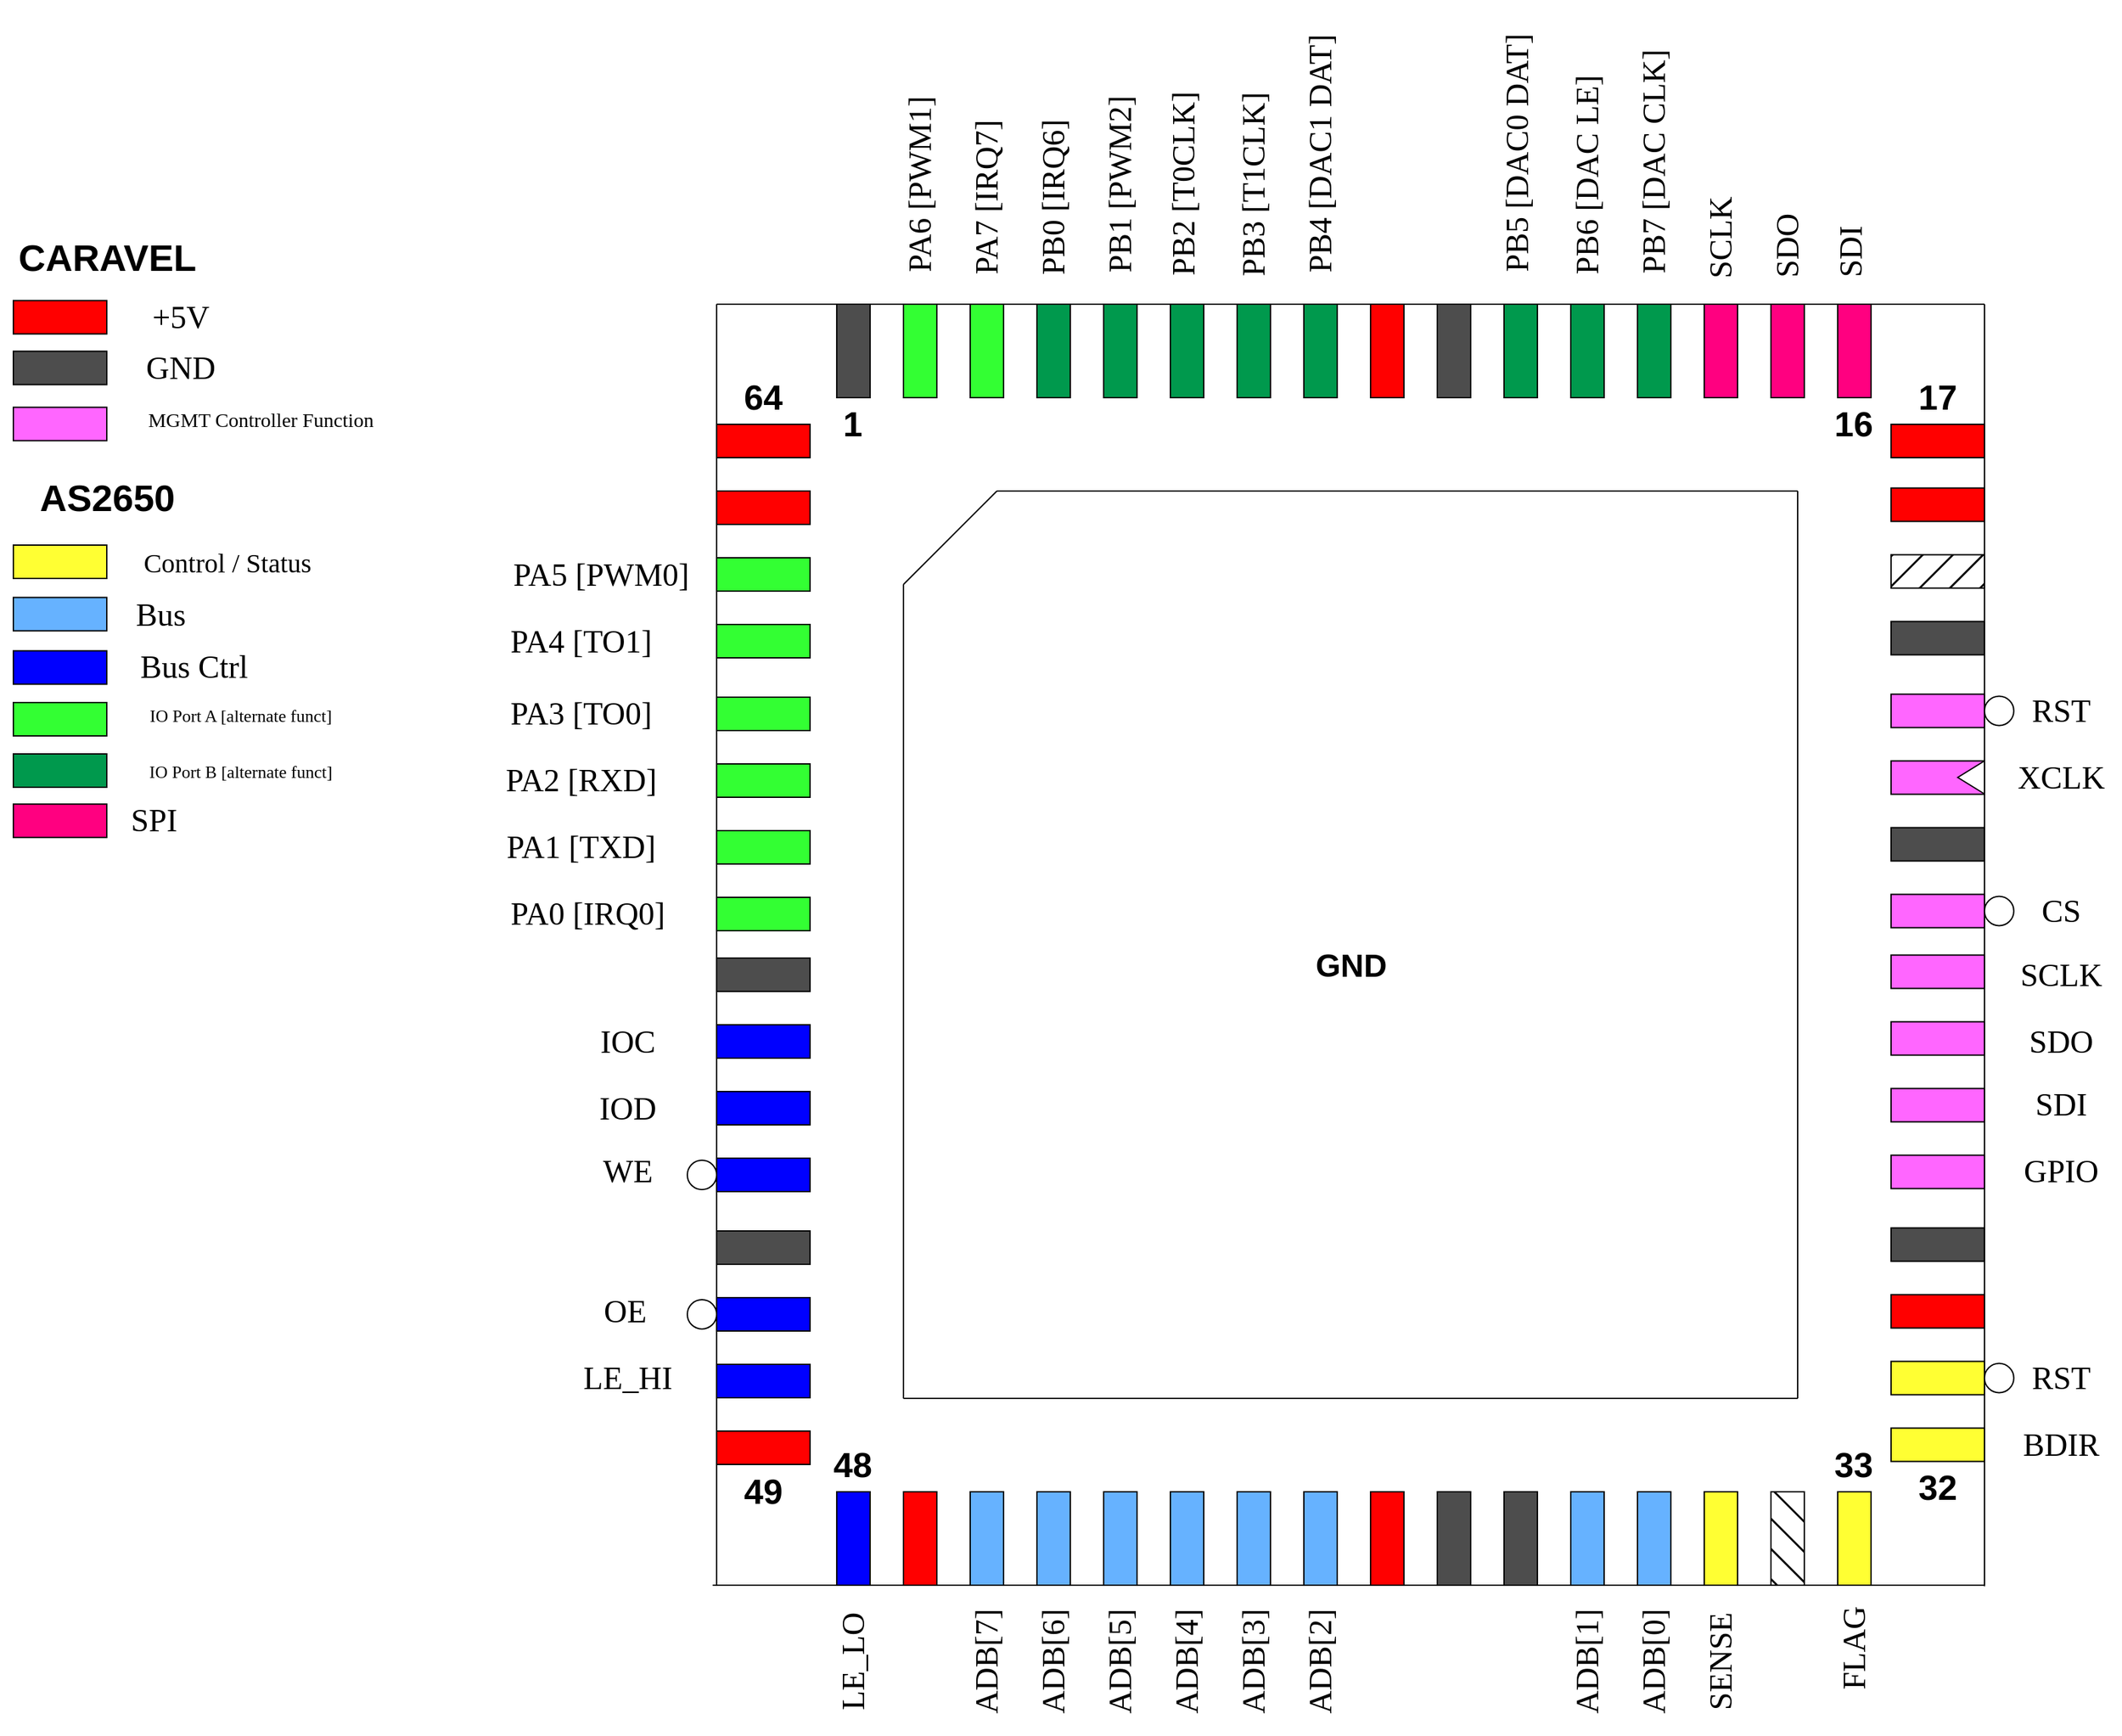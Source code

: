 <mxfile version="21.3.2" type="device">
  <diagram name="Page-1" id="KBfaCyDjYWF2zj9976v4">
    <mxGraphModel dx="2049" dy="2298" grid="1" gridSize="10" guides="1" tooltips="1" connect="1" arrows="1" fold="1" page="1" pageScale="1" pageWidth="1654" pageHeight="1169" math="0" shadow="0">
      <root>
        <mxCell id="0" />
        <mxCell id="1" parent="0" />
        <mxCell id="v-SxHT_lb7vYxUnTYVk2-1" value="" style="rounded=0;whiteSpace=wrap;html=1;fillColor=#FF0000;" vertex="1" parent="1">
          <mxGeometry x="546.96" y="160" width="70" height="25" as="geometry" />
        </mxCell>
        <mxCell id="v-SxHT_lb7vYxUnTYVk2-3" value="" style="rounded=0;whiteSpace=wrap;html=1;fillColor=#FF0000;" vertex="1" parent="1">
          <mxGeometry x="546.96" y="210" width="70" height="25" as="geometry" />
        </mxCell>
        <mxCell id="v-SxHT_lb7vYxUnTYVk2-4" value="" style="rounded=0;whiteSpace=wrap;html=1;fillColor=#33FF33;" vertex="1" parent="1">
          <mxGeometry x="546.96" y="260" width="70" height="25" as="geometry" />
        </mxCell>
        <mxCell id="v-SxHT_lb7vYxUnTYVk2-5" value="" style="rounded=0;whiteSpace=wrap;html=1;fillColor=#33FF33;" vertex="1" parent="1">
          <mxGeometry x="546.96" y="310" width="70" height="25" as="geometry" />
        </mxCell>
        <mxCell id="v-SxHT_lb7vYxUnTYVk2-6" value="" style="rounded=0;whiteSpace=wrap;html=1;fillColor=#33FF33;" vertex="1" parent="1">
          <mxGeometry x="546.96" y="364.5" width="70" height="25" as="geometry" />
        </mxCell>
        <mxCell id="v-SxHT_lb7vYxUnTYVk2-7" value="" style="rounded=0;whiteSpace=wrap;html=1;fillColor=#33FF33;" vertex="1" parent="1">
          <mxGeometry x="546.96" y="414.5" width="70" height="25" as="geometry" />
        </mxCell>
        <mxCell id="v-SxHT_lb7vYxUnTYVk2-8" value="" style="rounded=0;whiteSpace=wrap;html=1;fillColor=#33FF33;" vertex="1" parent="1">
          <mxGeometry x="546.96" y="464.5" width="70" height="25" as="geometry" />
        </mxCell>
        <mxCell id="v-SxHT_lb7vYxUnTYVk2-9" value="" style="rounded=0;whiteSpace=wrap;html=1;fillColor=#33FF33;" vertex="1" parent="1">
          <mxGeometry x="546.96" y="514.5" width="70" height="25" as="geometry" />
        </mxCell>
        <mxCell id="v-SxHT_lb7vYxUnTYVk2-10" value="" style="rounded=0;whiteSpace=wrap;html=1;fillColor=#4D4D4D;" vertex="1" parent="1">
          <mxGeometry x="546.96" y="560" width="70" height="25" as="geometry" />
        </mxCell>
        <mxCell id="v-SxHT_lb7vYxUnTYVk2-11" value="" style="rounded=0;whiteSpace=wrap;html=1;fillColor=#0000FF;" vertex="1" parent="1">
          <mxGeometry x="546.96" y="610" width="70" height="25" as="geometry" />
        </mxCell>
        <mxCell id="v-SxHT_lb7vYxUnTYVk2-12" value="" style="rounded=0;whiteSpace=wrap;html=1;fillColor=#0000FF;" vertex="1" parent="1">
          <mxGeometry x="546.96" y="660" width="70" height="25" as="geometry" />
        </mxCell>
        <mxCell id="v-SxHT_lb7vYxUnTYVk2-13" value="" style="rounded=0;whiteSpace=wrap;html=1;fillColor=#0000FF;" vertex="1" parent="1">
          <mxGeometry x="546.96" y="710" width="70" height="25" as="geometry" />
        </mxCell>
        <mxCell id="v-SxHT_lb7vYxUnTYVk2-14" value="" style="rounded=0;whiteSpace=wrap;html=1;fillColor=#4D4D4D;" vertex="1" parent="1">
          <mxGeometry x="546.96" y="764.5" width="70" height="25" as="geometry" />
        </mxCell>
        <mxCell id="v-SxHT_lb7vYxUnTYVk2-15" value="" style="rounded=0;whiteSpace=wrap;html=1;fillColor=#0000FF;" vertex="1" parent="1">
          <mxGeometry x="546.96" y="814.5" width="70" height="25" as="geometry" />
        </mxCell>
        <mxCell id="v-SxHT_lb7vYxUnTYVk2-16" value="" style="rounded=0;whiteSpace=wrap;html=1;fillColor=#0000FF;" vertex="1" parent="1">
          <mxGeometry x="546.96" y="864.5" width="70" height="25" as="geometry" />
        </mxCell>
        <mxCell id="v-SxHT_lb7vYxUnTYVk2-17" value="" style="rounded=0;whiteSpace=wrap;html=1;fillColor=#FF0000;" vertex="1" parent="1">
          <mxGeometry x="546.96" y="914.5" width="70" height="25" as="geometry" />
        </mxCell>
        <mxCell id="v-SxHT_lb7vYxUnTYVk2-19" value="" style="rounded=0;whiteSpace=wrap;html=1;fillColor=#FF0000;" vertex="1" parent="1">
          <mxGeometry x="1426.96" y="160" width="70" height="25" as="geometry" />
        </mxCell>
        <mxCell id="v-SxHT_lb7vYxUnTYVk2-20" value="" style="rounded=0;whiteSpace=wrap;html=1;fillColor=#FF0000;" vertex="1" parent="1">
          <mxGeometry x="1426.96" y="207.75" width="70" height="25" as="geometry" />
        </mxCell>
        <mxCell id="v-SxHT_lb7vYxUnTYVk2-21" value="" style="rounded=0;whiteSpace=wrap;html=1;fillColor=#000000;fillStyle=hatch;" vertex="1" parent="1">
          <mxGeometry x="1426.96" y="257.75" width="70" height="25" as="geometry" />
        </mxCell>
        <mxCell id="v-SxHT_lb7vYxUnTYVk2-22" value="" style="rounded=0;whiteSpace=wrap;html=1;fillColor=#4D4D4D;" vertex="1" parent="1">
          <mxGeometry x="1426.96" y="307.75" width="70" height="25" as="geometry" />
        </mxCell>
        <mxCell id="v-SxHT_lb7vYxUnTYVk2-23" value="" style="rounded=0;whiteSpace=wrap;html=1;fillColor=#FF66FF;" vertex="1" parent="1">
          <mxGeometry x="1426.96" y="362.25" width="70" height="25" as="geometry" />
        </mxCell>
        <mxCell id="v-SxHT_lb7vYxUnTYVk2-24" value="" style="rounded=0;whiteSpace=wrap;html=1;fillColor=#FF66FF;" vertex="1" parent="1">
          <mxGeometry x="1426.96" y="412.25" width="70" height="25" as="geometry" />
        </mxCell>
        <mxCell id="v-SxHT_lb7vYxUnTYVk2-25" value="" style="rounded=0;whiteSpace=wrap;html=1;fillColor=#4D4D4D;" vertex="1" parent="1">
          <mxGeometry x="1426.96" y="462.25" width="70" height="25" as="geometry" />
        </mxCell>
        <mxCell id="v-SxHT_lb7vYxUnTYVk2-26" value="" style="rounded=0;whiteSpace=wrap;html=1;fillColor=#FF66FF;" vertex="1" parent="1">
          <mxGeometry x="1426.96" y="512.25" width="70" height="25" as="geometry" />
        </mxCell>
        <mxCell id="v-SxHT_lb7vYxUnTYVk2-27" value="" style="rounded=0;whiteSpace=wrap;html=1;fillColor=#FF66FF;" vertex="1" parent="1">
          <mxGeometry x="1426.96" y="557.75" width="70" height="25" as="geometry" />
        </mxCell>
        <mxCell id="v-SxHT_lb7vYxUnTYVk2-28" value="" style="rounded=0;whiteSpace=wrap;html=1;fillColor=#FF66FF;" vertex="1" parent="1">
          <mxGeometry x="1426.96" y="607.75" width="70" height="25" as="geometry" />
        </mxCell>
        <mxCell id="v-SxHT_lb7vYxUnTYVk2-29" value="" style="rounded=0;whiteSpace=wrap;html=1;fillColor=#FF66FF;" vertex="1" parent="1">
          <mxGeometry x="1426.96" y="657.75" width="70" height="25" as="geometry" />
        </mxCell>
        <mxCell id="v-SxHT_lb7vYxUnTYVk2-30" value="" style="rounded=0;whiteSpace=wrap;html=1;fillColor=#FF66FF;" vertex="1" parent="1">
          <mxGeometry x="1426.96" y="707.75" width="70" height="25" as="geometry" />
        </mxCell>
        <mxCell id="v-SxHT_lb7vYxUnTYVk2-31" value="" style="rounded=0;whiteSpace=wrap;html=1;fillColor=#4D4D4D;" vertex="1" parent="1">
          <mxGeometry x="1426.96" y="762.25" width="70" height="25" as="geometry" />
        </mxCell>
        <mxCell id="v-SxHT_lb7vYxUnTYVk2-32" value="" style="rounded=0;whiteSpace=wrap;html=1;fillColor=#FF0000;" vertex="1" parent="1">
          <mxGeometry x="1426.96" y="812.25" width="70" height="25" as="geometry" />
        </mxCell>
        <mxCell id="v-SxHT_lb7vYxUnTYVk2-33" value="" style="rounded=0;whiteSpace=wrap;html=1;fillColor=#FFFF33;" vertex="1" parent="1">
          <mxGeometry x="1426.96" y="862.25" width="70" height="25" as="geometry" />
        </mxCell>
        <mxCell id="v-SxHT_lb7vYxUnTYVk2-34" value="" style="rounded=0;whiteSpace=wrap;html=1;fillColor=#FFFF33;" vertex="1" parent="1">
          <mxGeometry x="1426.96" y="912.25" width="70" height="25" as="geometry" />
        </mxCell>
        <mxCell id="v-SxHT_lb7vYxUnTYVk2-35" value="" style="rounded=0;whiteSpace=wrap;html=1;direction=south;fillColor=#0000FF;" vertex="1" parent="1">
          <mxGeometry x="636.96" y="960" width="25" height="70" as="geometry" />
        </mxCell>
        <mxCell id="v-SxHT_lb7vYxUnTYVk2-36" value="" style="rounded=0;whiteSpace=wrap;html=1;direction=south;fillColor=#FF0000;" vertex="1" parent="1">
          <mxGeometry x="686.96" y="960" width="25" height="70" as="geometry" />
        </mxCell>
        <mxCell id="v-SxHT_lb7vYxUnTYVk2-37" value="" style="rounded=0;whiteSpace=wrap;html=1;direction=south;fillColor=#66B2FF;" vertex="1" parent="1">
          <mxGeometry x="736.96" y="960" width="25" height="70" as="geometry" />
        </mxCell>
        <mxCell id="v-SxHT_lb7vYxUnTYVk2-38" value="" style="rounded=0;whiteSpace=wrap;html=1;direction=south;fillColor=#66B2FF;" vertex="1" parent="1">
          <mxGeometry x="786.96" y="960" width="25" height="70" as="geometry" />
        </mxCell>
        <mxCell id="v-SxHT_lb7vYxUnTYVk2-39" value="" style="rounded=0;whiteSpace=wrap;html=1;direction=south;fillColor=#66B2FF;" vertex="1" parent="1">
          <mxGeometry x="836.96" y="960" width="25" height="70" as="geometry" />
        </mxCell>
        <mxCell id="v-SxHT_lb7vYxUnTYVk2-40" value="" style="rounded=0;whiteSpace=wrap;html=1;direction=south;fillColor=#66B2FF;" vertex="1" parent="1">
          <mxGeometry x="886.96" y="960" width="25" height="70" as="geometry" />
        </mxCell>
        <mxCell id="v-SxHT_lb7vYxUnTYVk2-41" value="" style="rounded=0;whiteSpace=wrap;html=1;direction=south;fillColor=#66B2FF;" vertex="1" parent="1">
          <mxGeometry x="936.96" y="960" width="25" height="70" as="geometry" />
        </mxCell>
        <mxCell id="v-SxHT_lb7vYxUnTYVk2-42" value="" style="rounded=0;whiteSpace=wrap;html=1;direction=south;fillColor=#66B2FF;" vertex="1" parent="1">
          <mxGeometry x="986.96" y="960" width="25" height="70" as="geometry" />
        </mxCell>
        <mxCell id="v-SxHT_lb7vYxUnTYVk2-43" value="" style="rounded=0;whiteSpace=wrap;html=1;direction=south;fillColor=#FF0000;" vertex="1" parent="1">
          <mxGeometry x="1036.96" y="960" width="25" height="70" as="geometry" />
        </mxCell>
        <mxCell id="v-SxHT_lb7vYxUnTYVk2-44" value="" style="rounded=0;whiteSpace=wrap;html=1;direction=south;fillColor=#4D4D4D;" vertex="1" parent="1">
          <mxGeometry x="1086.96" y="960" width="25" height="70" as="geometry" />
        </mxCell>
        <mxCell id="v-SxHT_lb7vYxUnTYVk2-45" value="" style="rounded=0;whiteSpace=wrap;html=1;direction=south;fillColor=#4D4D4D;" vertex="1" parent="1">
          <mxGeometry x="1136.96" y="960" width="25" height="70" as="geometry" />
        </mxCell>
        <mxCell id="v-SxHT_lb7vYxUnTYVk2-46" value="" style="rounded=0;whiteSpace=wrap;html=1;direction=south;fillColor=#66B2FF;" vertex="1" parent="1">
          <mxGeometry x="1186.96" y="960" width="25" height="70" as="geometry" />
        </mxCell>
        <mxCell id="v-SxHT_lb7vYxUnTYVk2-47" value="" style="rounded=0;whiteSpace=wrap;html=1;direction=south;fillColor=#66B2FF;" vertex="1" parent="1">
          <mxGeometry x="1236.96" y="960" width="25" height="70" as="geometry" />
        </mxCell>
        <mxCell id="v-SxHT_lb7vYxUnTYVk2-48" value="" style="rounded=0;whiteSpace=wrap;html=1;direction=south;fillColor=#FFFF33;" vertex="1" parent="1">
          <mxGeometry x="1286.96" y="960" width="25" height="70" as="geometry" />
        </mxCell>
        <mxCell id="v-SxHT_lb7vYxUnTYVk2-49" value="" style="rounded=0;whiteSpace=wrap;html=1;direction=south;fillStyle=hatch;fillColor=#000000;" vertex="1" parent="1">
          <mxGeometry x="1336.96" y="960" width="25" height="70" as="geometry" />
        </mxCell>
        <mxCell id="v-SxHT_lb7vYxUnTYVk2-50" value="" style="rounded=0;whiteSpace=wrap;html=1;direction=south;fillColor=#FFFF33;" vertex="1" parent="1">
          <mxGeometry x="1386.96" y="960" width="25" height="70" as="geometry" />
        </mxCell>
        <mxCell id="v-SxHT_lb7vYxUnTYVk2-52" value="" style="rounded=0;whiteSpace=wrap;html=1;direction=south;fillColor=#4D4D4D;" vertex="1" parent="1">
          <mxGeometry x="636.96" y="70" width="25" height="70" as="geometry" />
        </mxCell>
        <mxCell id="v-SxHT_lb7vYxUnTYVk2-53" value="" style="rounded=0;whiteSpace=wrap;html=1;direction=south;fillColor=#33FF33;" vertex="1" parent="1">
          <mxGeometry x="686.96" y="70" width="25" height="70" as="geometry" />
        </mxCell>
        <mxCell id="v-SxHT_lb7vYxUnTYVk2-54" value="" style="rounded=0;whiteSpace=wrap;html=1;direction=south;fillColor=#33FF33;" vertex="1" parent="1">
          <mxGeometry x="736.96" y="70" width="25" height="70" as="geometry" />
        </mxCell>
        <mxCell id="v-SxHT_lb7vYxUnTYVk2-55" value="" style="rounded=0;whiteSpace=wrap;html=1;direction=south;fillColor=#00994D;" vertex="1" parent="1">
          <mxGeometry x="786.96" y="70" width="25" height="70" as="geometry" />
        </mxCell>
        <mxCell id="v-SxHT_lb7vYxUnTYVk2-56" value="" style="rounded=0;whiteSpace=wrap;html=1;direction=south;fillColor=#00994D;" vertex="1" parent="1">
          <mxGeometry x="836.96" y="70" width="25" height="70" as="geometry" />
        </mxCell>
        <mxCell id="v-SxHT_lb7vYxUnTYVk2-57" value="" style="rounded=0;whiteSpace=wrap;html=1;direction=south;fillColor=#00994D;" vertex="1" parent="1">
          <mxGeometry x="886.96" y="70" width="25" height="70" as="geometry" />
        </mxCell>
        <mxCell id="v-SxHT_lb7vYxUnTYVk2-58" value="" style="rounded=0;whiteSpace=wrap;html=1;direction=south;fillColor=#00994D;" vertex="1" parent="1">
          <mxGeometry x="936.96" y="70" width="25" height="70" as="geometry" />
        </mxCell>
        <mxCell id="v-SxHT_lb7vYxUnTYVk2-59" value="" style="rounded=0;whiteSpace=wrap;html=1;direction=south;fillColor=#00994D;" vertex="1" parent="1">
          <mxGeometry x="986.96" y="70" width="25" height="70" as="geometry" />
        </mxCell>
        <mxCell id="v-SxHT_lb7vYxUnTYVk2-60" value="" style="rounded=0;whiteSpace=wrap;html=1;direction=south;fillColor=#FF0000;" vertex="1" parent="1">
          <mxGeometry x="1036.96" y="70" width="25" height="70" as="geometry" />
        </mxCell>
        <mxCell id="v-SxHT_lb7vYxUnTYVk2-61" value="" style="rounded=0;whiteSpace=wrap;html=1;direction=south;fillColor=#4D4D4D;" vertex="1" parent="1">
          <mxGeometry x="1086.96" y="70" width="25" height="70" as="geometry" />
        </mxCell>
        <mxCell id="v-SxHT_lb7vYxUnTYVk2-62" value="" style="rounded=0;whiteSpace=wrap;html=1;direction=south;fillColor=#00994D;" vertex="1" parent="1">
          <mxGeometry x="1136.96" y="70" width="25" height="70" as="geometry" />
        </mxCell>
        <mxCell id="v-SxHT_lb7vYxUnTYVk2-63" value="" style="rounded=0;whiteSpace=wrap;html=1;direction=south;fillColor=#00994D;" vertex="1" parent="1">
          <mxGeometry x="1186.96" y="70" width="25" height="70" as="geometry" />
        </mxCell>
        <mxCell id="v-SxHT_lb7vYxUnTYVk2-64" value="" style="rounded=0;whiteSpace=wrap;html=1;direction=south;fillColor=#00994D;" vertex="1" parent="1">
          <mxGeometry x="1236.96" y="70" width="25" height="70" as="geometry" />
        </mxCell>
        <mxCell id="v-SxHT_lb7vYxUnTYVk2-65" value="" style="rounded=0;whiteSpace=wrap;html=1;direction=south;fillColor=#FF0080;" vertex="1" parent="1">
          <mxGeometry x="1286.96" y="70" width="25" height="70" as="geometry" />
        </mxCell>
        <mxCell id="v-SxHT_lb7vYxUnTYVk2-66" value="" style="rounded=0;whiteSpace=wrap;html=1;direction=south;fillColor=#FF0080;" vertex="1" parent="1">
          <mxGeometry x="1336.96" y="70" width="25" height="70" as="geometry" />
        </mxCell>
        <mxCell id="v-SxHT_lb7vYxUnTYVk2-67" value="" style="rounded=0;whiteSpace=wrap;html=1;direction=south;fillColor=#FF0080;" vertex="1" parent="1">
          <mxGeometry x="1386.96" y="70" width="25" height="70" as="geometry" />
        </mxCell>
        <mxCell id="v-SxHT_lb7vYxUnTYVk2-69" value="" style="endArrow=none;html=1;rounded=0;" edge="1" parent="1">
          <mxGeometry width="50" height="50" relative="1" as="geometry">
            <mxPoint x="686.96" y="890" as="sourcePoint" />
            <mxPoint x="1356.96" y="890" as="targetPoint" />
          </mxGeometry>
        </mxCell>
        <mxCell id="v-SxHT_lb7vYxUnTYVk2-70" value="" style="endArrow=none;html=1;rounded=0;" edge="1" parent="1">
          <mxGeometry width="50" height="50" relative="1" as="geometry">
            <mxPoint x="1356.96" y="890" as="sourcePoint" />
            <mxPoint x="1356.96" y="210" as="targetPoint" />
          </mxGeometry>
        </mxCell>
        <mxCell id="v-SxHT_lb7vYxUnTYVk2-71" value="" style="endArrow=none;html=1;rounded=0;" edge="1" parent="1">
          <mxGeometry width="50" height="50" relative="1" as="geometry">
            <mxPoint x="756.96" y="210" as="sourcePoint" />
            <mxPoint x="1356.96" y="210" as="targetPoint" />
          </mxGeometry>
        </mxCell>
        <mxCell id="v-SxHT_lb7vYxUnTYVk2-72" value="" style="endArrow=none;html=1;rounded=0;" edge="1" parent="1">
          <mxGeometry width="50" height="50" relative="1" as="geometry">
            <mxPoint x="686.96" y="890" as="sourcePoint" />
            <mxPoint x="686.96" y="280" as="targetPoint" />
          </mxGeometry>
        </mxCell>
        <mxCell id="v-SxHT_lb7vYxUnTYVk2-73" value="" style="endArrow=none;html=1;rounded=0;" edge="1" parent="1">
          <mxGeometry width="50" height="50" relative="1" as="geometry">
            <mxPoint x="686.96" y="280" as="sourcePoint" />
            <mxPoint x="756.96" y="210" as="targetPoint" />
          </mxGeometry>
        </mxCell>
        <mxCell id="v-SxHT_lb7vYxUnTYVk2-74" value="" style="endArrow=none;html=1;rounded=0;" edge="1" parent="1">
          <mxGeometry width="50" height="50" relative="1" as="geometry">
            <mxPoint x="546.96" y="1030" as="sourcePoint" />
            <mxPoint x="546.96" y="70" as="targetPoint" />
          </mxGeometry>
        </mxCell>
        <mxCell id="v-SxHT_lb7vYxUnTYVk2-75" value="" style="endArrow=none;html=1;rounded=0;" edge="1" parent="1">
          <mxGeometry width="50" height="50" relative="1" as="geometry">
            <mxPoint x="546.96" y="70" as="sourcePoint" />
            <mxPoint x="1496.96" y="70" as="targetPoint" />
          </mxGeometry>
        </mxCell>
        <mxCell id="v-SxHT_lb7vYxUnTYVk2-76" value="" style="endArrow=none;html=1;rounded=0;" edge="1" parent="1">
          <mxGeometry width="50" height="50" relative="1" as="geometry">
            <mxPoint x="1496.96" y="1030.741" as="sourcePoint" />
            <mxPoint x="1496.96" y="70" as="targetPoint" />
          </mxGeometry>
        </mxCell>
        <mxCell id="v-SxHT_lb7vYxUnTYVk2-77" value="" style="endArrow=none;html=1;rounded=0;" edge="1" parent="1">
          <mxGeometry width="50" height="50" relative="1" as="geometry">
            <mxPoint x="543.997" y="1030" as="sourcePoint" />
            <mxPoint x="1496.96" y="1030" as="targetPoint" />
          </mxGeometry>
        </mxCell>
        <mxCell id="v-SxHT_lb7vYxUnTYVk2-78" value="&lt;font size=&quot;1&quot;&gt;&lt;b&gt;&lt;font style=&quot;font-size: 26px;&quot;&gt;1&lt;/font&gt;&lt;/b&gt;&lt;/font&gt;" style="text;html=1;strokeColor=none;fillColor=none;align=center;verticalAlign=middle;whiteSpace=wrap;rounded=0;" vertex="1" parent="1">
          <mxGeometry x="634.46" y="140" width="30" height="40" as="geometry" />
        </mxCell>
        <mxCell id="v-SxHT_lb7vYxUnTYVk2-79" value="&lt;font size=&quot;1&quot;&gt;&lt;b style=&quot;font-size: 26px;&quot;&gt;64&lt;/b&gt;&lt;/font&gt;" style="text;html=1;strokeColor=none;fillColor=none;align=center;verticalAlign=middle;whiteSpace=wrap;rounded=0;" vertex="1" parent="1">
          <mxGeometry x="561.96" y="120" width="40" height="40" as="geometry" />
        </mxCell>
        <mxCell id="v-SxHT_lb7vYxUnTYVk2-81" value="&lt;font size=&quot;1&quot;&gt;&lt;b style=&quot;font-size: 26px;&quot;&gt;16&lt;/b&gt;&lt;/font&gt;" style="text;html=1;strokeColor=none;fillColor=none;align=center;verticalAlign=middle;whiteSpace=wrap;rounded=0;" vertex="1" parent="1">
          <mxGeometry x="1379.46" y="140" width="40" height="40" as="geometry" />
        </mxCell>
        <mxCell id="v-SxHT_lb7vYxUnTYVk2-82" value="&lt;font size=&quot;1&quot;&gt;&lt;b style=&quot;font-size: 26px;&quot;&gt;17&lt;/b&gt;&lt;/font&gt;" style="text;html=1;strokeColor=none;fillColor=none;align=center;verticalAlign=middle;whiteSpace=wrap;rounded=0;" vertex="1" parent="1">
          <mxGeometry x="1441.96" y="120" width="40" height="40" as="geometry" />
        </mxCell>
        <mxCell id="v-SxHT_lb7vYxUnTYVk2-83" value="&lt;font size=&quot;1&quot;&gt;&lt;b style=&quot;font-size: 26px;&quot;&gt;32&lt;/b&gt;&lt;/font&gt;" style="text;html=1;strokeColor=none;fillColor=none;align=center;verticalAlign=middle;whiteSpace=wrap;rounded=0;" vertex="1" parent="1">
          <mxGeometry x="1441.96" y="937.25" width="40" height="40" as="geometry" />
        </mxCell>
        <mxCell id="v-SxHT_lb7vYxUnTYVk2-84" value="&lt;font size=&quot;1&quot;&gt;&lt;b style=&quot;font-size: 26px;&quot;&gt;33&lt;/b&gt;&lt;/font&gt;" style="text;html=1;strokeColor=none;fillColor=none;align=center;verticalAlign=middle;whiteSpace=wrap;rounded=0;" vertex="1" parent="1">
          <mxGeometry x="1379.46" y="920" width="40" height="40" as="geometry" />
        </mxCell>
        <mxCell id="v-SxHT_lb7vYxUnTYVk2-85" value="&lt;font size=&quot;1&quot;&gt;&lt;b style=&quot;font-size: 26px;&quot;&gt;48&lt;/b&gt;&lt;/font&gt;" style="text;html=1;strokeColor=none;fillColor=none;align=center;verticalAlign=middle;whiteSpace=wrap;rounded=0;" vertex="1" parent="1">
          <mxGeometry x="629.46" y="920" width="40" height="40" as="geometry" />
        </mxCell>
        <mxCell id="v-SxHT_lb7vYxUnTYVk2-86" value="&lt;font size=&quot;1&quot;&gt;&lt;b style=&quot;font-size: 26px;&quot;&gt;49&lt;/b&gt;&lt;/font&gt;" style="text;html=1;strokeColor=none;fillColor=none;align=center;verticalAlign=middle;whiteSpace=wrap;rounded=0;" vertex="1" parent="1">
          <mxGeometry x="561.96" y="939.5" width="40" height="40" as="geometry" />
        </mxCell>
        <mxCell id="v-SxHT_lb7vYxUnTYVk2-87" value="&lt;b&gt;&lt;font style=&quot;font-size: 24px;&quot;&gt;GND&lt;/font&gt;&lt;/b&gt;" style="text;html=1;align=center;verticalAlign=middle;resizable=0;points=[];autosize=1;strokeColor=none;fillColor=none;" vertex="1" parent="1">
          <mxGeometry x="982" y="546" width="80" height="40" as="geometry" />
        </mxCell>
        <mxCell id="v-SxHT_lb7vYxUnTYVk2-89" value="" style="triangle;whiteSpace=wrap;html=1;direction=west;" vertex="1" parent="1">
          <mxGeometry x="1476.96" y="412.25" width="20" height="24.75" as="geometry" />
        </mxCell>
        <mxCell id="v-SxHT_lb7vYxUnTYVk2-91" value="" style="ellipse;whiteSpace=wrap;html=1;aspect=fixed;" vertex="1" parent="1">
          <mxGeometry x="1496.96" y="363.77" width="21.96" height="21.96" as="geometry" />
        </mxCell>
        <mxCell id="v-SxHT_lb7vYxUnTYVk2-92" value="&lt;font style=&quot;font-size: 24px;&quot;&gt;RST&lt;/font&gt;" style="text;html=1;align=center;verticalAlign=middle;resizable=0;points=[];autosize=1;strokeColor=none;fillColor=none;fontFamily=Tahoma;" vertex="1" parent="1">
          <mxGeometry x="1518.92" y="354.75" width="70" height="40" as="geometry" />
        </mxCell>
        <mxCell id="v-SxHT_lb7vYxUnTYVk2-93" value="&lt;div&gt;&lt;font style=&quot;font-size: 24px;&quot;&gt;XCLK&lt;/font&gt;&lt;/div&gt;" style="text;html=1;align=center;verticalAlign=middle;resizable=0;points=[];autosize=1;strokeColor=none;fillColor=none;fontFamily=Tahoma;" vertex="1" parent="1">
          <mxGeometry x="1508.92" y="404.62" width="90" height="40" as="geometry" />
        </mxCell>
        <mxCell id="v-SxHT_lb7vYxUnTYVk2-94" value="&lt;div&gt;&lt;font style=&quot;font-size: 24px;&quot;&gt;GPIO&lt;/font&gt;&lt;/div&gt;" style="text;html=1;align=center;verticalAlign=middle;resizable=0;points=[];autosize=1;strokeColor=none;fillColor=none;fontFamily=Tahoma;" vertex="1" parent="1">
          <mxGeometry x="1508.92" y="700.25" width="90" height="40" as="geometry" />
        </mxCell>
        <mxCell id="v-SxHT_lb7vYxUnTYVk2-95" value="&lt;div&gt;&lt;font style=&quot;font-size: 24px;&quot;&gt;SDI&lt;/font&gt;&lt;/div&gt;" style="text;html=1;align=center;verticalAlign=middle;resizable=0;points=[];autosize=1;strokeColor=none;fillColor=none;fontFamily=Tahoma;" vertex="1" parent="1">
          <mxGeometry x="1518.92" y="650.25" width="70" height="40" as="geometry" />
        </mxCell>
        <mxCell id="v-SxHT_lb7vYxUnTYVk2-96" value="&lt;div&gt;&lt;font style=&quot;font-size: 24px;&quot;&gt;SDO&lt;/font&gt;&lt;/div&gt;" style="text;html=1;align=center;verticalAlign=middle;resizable=0;points=[];autosize=1;strokeColor=none;fillColor=none;fontFamily=Tahoma;" vertex="1" parent="1">
          <mxGeometry x="1513.92" y="602.5" width="80" height="40" as="geometry" />
        </mxCell>
        <mxCell id="v-SxHT_lb7vYxUnTYVk2-97" value="&lt;div&gt;&lt;font style=&quot;font-size: 24px;&quot;&gt;SCLK&lt;/font&gt;&lt;/div&gt;" style="text;html=1;align=center;verticalAlign=middle;resizable=0;points=[];autosize=1;strokeColor=none;fillColor=none;fontFamily=Tahoma;" vertex="1" parent="1">
          <mxGeometry x="1508.92" y="552.5" width="90" height="40" as="geometry" />
        </mxCell>
        <mxCell id="v-SxHT_lb7vYxUnTYVk2-98" value="" style="ellipse;whiteSpace=wrap;html=1;aspect=fixed;" vertex="1" parent="1">
          <mxGeometry x="1496.96" y="513.77" width="21.96" height="21.96" as="geometry" />
        </mxCell>
        <mxCell id="v-SxHT_lb7vYxUnTYVk2-99" value="&lt;div&gt;&lt;font style=&quot;font-size: 24px;&quot;&gt;CS&lt;/font&gt;&lt;/div&gt;" style="text;html=1;align=center;verticalAlign=middle;resizable=0;points=[];autosize=1;strokeColor=none;fillColor=none;fontFamily=Tahoma;" vertex="1" parent="1">
          <mxGeometry x="1523.92" y="504.75" width="60" height="40" as="geometry" />
        </mxCell>
        <mxCell id="v-SxHT_lb7vYxUnTYVk2-100" value="" style="rounded=0;whiteSpace=wrap;html=1;fillColor=#FF0000;" vertex="1" parent="1">
          <mxGeometry x="20.0" y="67.25" width="70" height="25" as="geometry" />
        </mxCell>
        <mxCell id="v-SxHT_lb7vYxUnTYVk2-101" value="" style="rounded=0;whiteSpace=wrap;html=1;fillColor=#4D4D4D;" vertex="1" parent="1">
          <mxGeometry x="20.0" y="105.25" width="70" height="25" as="geometry" />
        </mxCell>
        <mxCell id="v-SxHT_lb7vYxUnTYVk2-103" value="&lt;div&gt;&lt;font style=&quot;font-size: 24px;&quot;&gt;+5V&lt;/font&gt;&lt;/div&gt;" style="text;html=1;align=center;verticalAlign=middle;resizable=0;points=[];autosize=1;strokeColor=none;fillColor=none;fontFamily=Tahoma;" vertex="1" parent="1">
          <mxGeometry x="105" y="59.75" width="80" height="40" as="geometry" />
        </mxCell>
        <mxCell id="v-SxHT_lb7vYxUnTYVk2-104" value="&lt;div&gt;&lt;font style=&quot;font-size: 24px;&quot;&gt;GND&lt;/font&gt;&lt;/div&gt;" style="text;html=1;align=center;verticalAlign=middle;resizable=0;points=[];autosize=1;strokeColor=none;fillColor=none;fontFamily=Tahoma;" vertex="1" parent="1">
          <mxGeometry x="105" y="97.75" width="80" height="40" as="geometry" />
        </mxCell>
        <mxCell id="v-SxHT_lb7vYxUnTYVk2-105" value="" style="rounded=0;whiteSpace=wrap;html=1;fillColor=#FF66FF;" vertex="1" parent="1">
          <mxGeometry x="20" y="147.25" width="70" height="25" as="geometry" />
        </mxCell>
        <mxCell id="v-SxHT_lb7vYxUnTYVk2-106" value="&lt;div style=&quot;font-size: 23px;&quot;&gt;&lt;font style=&quot;font-size: 15px;&quot;&gt;MGMT Controller Function&lt;/font&gt;&lt;/div&gt;" style="text;html=1;align=center;verticalAlign=middle;resizable=0;points=[];autosize=1;strokeColor=none;fillColor=none;fontFamily=Tahoma;" vertex="1" parent="1">
          <mxGeometry x="90" y="134.25" width="230" height="40" as="geometry" />
        </mxCell>
        <mxCell id="v-SxHT_lb7vYxUnTYVk2-107" value="" style="ellipse;whiteSpace=wrap;html=1;aspect=fixed;" vertex="1" parent="1">
          <mxGeometry x="1496.96" y="863.77" width="21.96" height="21.96" as="geometry" />
        </mxCell>
        <mxCell id="v-SxHT_lb7vYxUnTYVk2-108" value="&lt;font style=&quot;font-size: 24px;&quot;&gt;RST&lt;/font&gt;" style="text;html=1;align=center;verticalAlign=middle;resizable=0;points=[];autosize=1;strokeColor=none;fillColor=none;fontFamily=Tahoma;" vertex="1" parent="1">
          <mxGeometry x="1518.92" y="854.75" width="70" height="40" as="geometry" />
        </mxCell>
        <mxCell id="v-SxHT_lb7vYxUnTYVk2-109" value="" style="rounded=0;whiteSpace=wrap;html=1;fillColor=#FFFF33;" vertex="1" parent="1">
          <mxGeometry x="20" y="250.5" width="70" height="25" as="geometry" />
        </mxCell>
        <mxCell id="v-SxHT_lb7vYxUnTYVk2-110" value="&lt;b&gt;&lt;font style=&quot;font-size: 28px;&quot;&gt;CARAVEL&lt;/font&gt;&lt;/b&gt;" style="text;html=1;align=center;verticalAlign=middle;resizable=0;points=[];autosize=1;strokeColor=none;fillColor=none;" vertex="1" parent="1">
          <mxGeometry x="10" y="9.75" width="160" height="50" as="geometry" />
        </mxCell>
        <mxCell id="v-SxHT_lb7vYxUnTYVk2-111" value="&lt;b&gt;&lt;font style=&quot;font-size: 28px;&quot;&gt;AS2650&lt;/font&gt;&lt;/b&gt;" style="text;html=1;align=center;verticalAlign=middle;resizable=0;points=[];autosize=1;strokeColor=none;fillColor=none;" vertex="1" parent="1">
          <mxGeometry x="30" y="190.25" width="120" height="50" as="geometry" />
        </mxCell>
        <mxCell id="v-SxHT_lb7vYxUnTYVk2-112" value="&lt;div style=&quot;font-size: 20px;&quot;&gt;&lt;font style=&quot;font-size: 20px;&quot;&gt;Control / Status&lt;br&gt;&lt;/font&gt;&lt;/div&gt;" style="text;html=1;align=center;verticalAlign=middle;resizable=0;points=[];autosize=1;strokeColor=none;fillColor=none;fontFamily=Tahoma;" vertex="1" parent="1">
          <mxGeometry x="90" y="243" width="180" height="40" as="geometry" />
        </mxCell>
        <mxCell id="v-SxHT_lb7vYxUnTYVk2-113" value="&lt;font style=&quot;font-size: 24px;&quot;&gt;BDIR&lt;/font&gt;" style="text;html=1;align=center;verticalAlign=middle;resizable=0;points=[];autosize=1;strokeColor=none;fillColor=none;fontFamily=Tahoma;" vertex="1" parent="1">
          <mxGeometry x="1508.92" y="904.75" width="90" height="40" as="geometry" />
        </mxCell>
        <mxCell id="v-SxHT_lb7vYxUnTYVk2-114" value="&lt;font style=&quot;font-size: 24px;&quot;&gt;FLAG&lt;/font&gt;" style="text;html=1;align=center;verticalAlign=middle;resizable=0;points=[];autosize=1;strokeColor=none;fillColor=none;fontFamily=Tahoma;rotation=270;" vertex="1" parent="1">
          <mxGeometry x="1354.46" y="1057" width="90" height="40" as="geometry" />
        </mxCell>
        <mxCell id="v-SxHT_lb7vYxUnTYVk2-115" value="&lt;font style=&quot;font-size: 24px;&quot;&gt;SENSE&lt;/font&gt;" style="text;html=1;align=center;verticalAlign=middle;resizable=0;points=[];autosize=1;strokeColor=none;fillColor=none;fontFamily=Tahoma;rotation=270;" vertex="1" parent="1">
          <mxGeometry x="1244.46" y="1067" width="110" height="40" as="geometry" />
        </mxCell>
        <mxCell id="v-SxHT_lb7vYxUnTYVk2-116" value="" style="rounded=0;whiteSpace=wrap;html=1;fillColor=#66B2FF;" vertex="1" parent="1">
          <mxGeometry x="20" y="289.75" width="70" height="25" as="geometry" />
        </mxCell>
        <mxCell id="v-SxHT_lb7vYxUnTYVk2-117" value="&lt;div&gt;&lt;font style=&quot;font-size: 24px;&quot;&gt;Bus&lt;/font&gt;&lt;/div&gt;" style="text;html=1;align=center;verticalAlign=middle;resizable=0;points=[];autosize=1;strokeColor=none;fillColor=none;fontFamily=Tahoma;" vertex="1" parent="1">
          <mxGeometry x="95" y="283" width="70" height="40" as="geometry" />
        </mxCell>
        <mxCell id="v-SxHT_lb7vYxUnTYVk2-118" value="&lt;font style=&quot;font-size: 24px;&quot;&gt;ADB[0]&lt;/font&gt;" style="text;html=1;align=center;verticalAlign=middle;resizable=0;points=[];autosize=1;strokeColor=none;fillColor=none;fontFamily=Tahoma;rotation=270;" vertex="1" parent="1">
          <mxGeometry x="1194.46" y="1067" width="110" height="40" as="geometry" />
        </mxCell>
        <mxCell id="v-SxHT_lb7vYxUnTYVk2-119" value="&lt;div&gt;&lt;font style=&quot;font-size: 24px;&quot;&gt;ADB[1]&lt;/font&gt;&lt;/div&gt;" style="text;html=1;align=center;verticalAlign=middle;resizable=0;points=[];autosize=1;strokeColor=none;fillColor=none;fontFamily=Tahoma;rotation=270;" vertex="1" parent="1">
          <mxGeometry x="1144.46" y="1067" width="110" height="40" as="geometry" />
        </mxCell>
        <mxCell id="v-SxHT_lb7vYxUnTYVk2-120" value="&lt;font style=&quot;font-size: 24px;&quot;&gt;ADB[2]&lt;/font&gt;" style="text;html=1;align=center;verticalAlign=middle;resizable=0;points=[];autosize=1;strokeColor=none;fillColor=none;fontFamily=Tahoma;rotation=270;" vertex="1" parent="1">
          <mxGeometry x="944.46" y="1067" width="110" height="40" as="geometry" />
        </mxCell>
        <mxCell id="v-SxHT_lb7vYxUnTYVk2-121" value="&lt;font style=&quot;font-size: 24px;&quot;&gt;ADB[3]&lt;/font&gt;" style="text;html=1;align=center;verticalAlign=middle;resizable=0;points=[];autosize=1;strokeColor=none;fillColor=none;fontFamily=Tahoma;rotation=270;" vertex="1" parent="1">
          <mxGeometry x="894.46" y="1067" width="110" height="40" as="geometry" />
        </mxCell>
        <mxCell id="v-SxHT_lb7vYxUnTYVk2-122" value="&lt;font style=&quot;font-size: 24px;&quot;&gt;ADB[4]&lt;/font&gt;" style="text;html=1;align=center;verticalAlign=middle;resizable=0;points=[];autosize=1;strokeColor=none;fillColor=none;fontFamily=Tahoma;rotation=270;" vertex="1" parent="1">
          <mxGeometry x="844.46" y="1067" width="110" height="40" as="geometry" />
        </mxCell>
        <mxCell id="v-SxHT_lb7vYxUnTYVk2-123" value="&lt;font style=&quot;font-size: 24px;&quot;&gt;ADB[5]&lt;/font&gt;" style="text;html=1;align=center;verticalAlign=middle;resizable=0;points=[];autosize=1;strokeColor=none;fillColor=none;fontFamily=Tahoma;rotation=270;" vertex="1" parent="1">
          <mxGeometry x="794.46" y="1067" width="110" height="40" as="geometry" />
        </mxCell>
        <mxCell id="v-SxHT_lb7vYxUnTYVk2-124" value="&lt;font style=&quot;font-size: 24px;&quot;&gt;ADB[6]&lt;/font&gt;" style="text;html=1;align=center;verticalAlign=middle;resizable=0;points=[];autosize=1;strokeColor=none;fillColor=none;fontFamily=Tahoma;rotation=270;" vertex="1" parent="1">
          <mxGeometry x="744.46" y="1067" width="110" height="40" as="geometry" />
        </mxCell>
        <mxCell id="v-SxHT_lb7vYxUnTYVk2-125" value="&lt;font style=&quot;font-size: 24px;&quot;&gt;ADB[7]&lt;/font&gt;" style="text;html=1;align=center;verticalAlign=middle;resizable=0;points=[];autosize=1;strokeColor=none;fillColor=none;fontFamily=Tahoma;rotation=270;" vertex="1" parent="1">
          <mxGeometry x="694.46" y="1067" width="110" height="40" as="geometry" />
        </mxCell>
        <mxCell id="v-SxHT_lb7vYxUnTYVk2-126" value="&lt;font style=&quot;font-size: 24px;&quot;&gt;LE_LO&lt;/font&gt;" style="text;html=1;align=center;verticalAlign=middle;resizable=0;points=[];autosize=1;strokeColor=none;fillColor=none;fontFamily=Tahoma;rotation=270;" vertex="1" parent="1">
          <mxGeometry x="599.46" y="1067" width="100" height="40" as="geometry" />
        </mxCell>
        <mxCell id="v-SxHT_lb7vYxUnTYVk2-127" value="&lt;font style=&quot;font-size: 24px;&quot;&gt;LE_HI&lt;/font&gt;" style="text;html=1;align=center;verticalAlign=middle;resizable=0;points=[];autosize=1;strokeColor=none;fillColor=none;fontFamily=Tahoma;" vertex="1" parent="1">
          <mxGeometry x="430" y="854.75" width="100" height="40" as="geometry" />
        </mxCell>
        <mxCell id="v-SxHT_lb7vYxUnTYVk2-128" value="" style="rounded=0;whiteSpace=wrap;html=1;fillColor=#0000FF;" vertex="1" parent="1">
          <mxGeometry x="20" y="329.75" width="70" height="25" as="geometry" />
        </mxCell>
        <mxCell id="v-SxHT_lb7vYxUnTYVk2-129" value="&lt;div&gt;&lt;font style=&quot;font-size: 24px;&quot;&gt;Bus Ctrl&lt;/font&gt;&lt;/div&gt;" style="text;html=1;align=center;verticalAlign=middle;resizable=0;points=[];autosize=1;strokeColor=none;fillColor=none;fontFamily=Tahoma;" vertex="1" parent="1">
          <mxGeometry x="95" y="322.25" width="120" height="40" as="geometry" />
        </mxCell>
        <mxCell id="v-SxHT_lb7vYxUnTYVk2-130" value="" style="ellipse;whiteSpace=wrap;html=1;aspect=fixed;" vertex="1" parent="1">
          <mxGeometry x="525" y="816.02" width="21.96" height="21.96" as="geometry" />
        </mxCell>
        <mxCell id="v-SxHT_lb7vYxUnTYVk2-131" value="" style="ellipse;whiteSpace=wrap;html=1;aspect=fixed;" vertex="1" parent="1">
          <mxGeometry x="525" y="711.52" width="21.96" height="21.96" as="geometry" />
        </mxCell>
        <mxCell id="v-SxHT_lb7vYxUnTYVk2-132" value="&lt;font style=&quot;font-size: 24px;&quot;&gt;OE&lt;/font&gt;" style="text;html=1;align=center;verticalAlign=middle;resizable=0;points=[];autosize=1;strokeColor=none;fillColor=none;fontFamily=Tahoma;" vertex="1" parent="1">
          <mxGeometry x="447.96" y="804.75" width="60" height="40" as="geometry" />
        </mxCell>
        <mxCell id="v-SxHT_lb7vYxUnTYVk2-133" value="&lt;font style=&quot;font-size: 24px;&quot;&gt;WE&lt;/font&gt;" style="text;html=1;align=center;verticalAlign=middle;resizable=0;points=[];autosize=1;strokeColor=none;fillColor=none;fontFamily=Tahoma;" vertex="1" parent="1">
          <mxGeometry x="445" y="700.25" width="70" height="40" as="geometry" />
        </mxCell>
        <mxCell id="v-SxHT_lb7vYxUnTYVk2-134" value="&lt;font style=&quot;font-size: 24px;&quot;&gt;IOD&lt;/font&gt;" style="text;html=1;align=center;verticalAlign=middle;resizable=0;points=[];autosize=1;strokeColor=none;fillColor=none;fontFamily=Tahoma;" vertex="1" parent="1">
          <mxGeometry x="445" y="652.5" width="70" height="40" as="geometry" />
        </mxCell>
        <mxCell id="v-SxHT_lb7vYxUnTYVk2-135" value="&lt;font style=&quot;font-size: 24px;&quot;&gt;IOC&lt;/font&gt;" style="text;html=1;align=center;verticalAlign=middle;resizable=0;points=[];autosize=1;strokeColor=none;fillColor=none;fontFamily=Tahoma;" vertex="1" parent="1">
          <mxGeometry x="445" y="602.5" width="70" height="40" as="geometry" />
        </mxCell>
        <mxCell id="v-SxHT_lb7vYxUnTYVk2-136" value="" style="rounded=0;whiteSpace=wrap;html=1;fillColor=#33FF33;" vertex="1" parent="1">
          <mxGeometry x="20" y="368.52" width="70" height="25" as="geometry" />
        </mxCell>
        <mxCell id="v-SxHT_lb7vYxUnTYVk2-137" value="&lt;div style=&quot;font-size: 23px;&quot;&gt;&lt;font style=&quot;font-size: 13px;&quot;&gt;IO Port A [alternate funct]&lt;/font&gt;&lt;/div&gt;" style="text;html=1;align=center;verticalAlign=middle;resizable=0;points=[];autosize=1;strokeColor=none;fillColor=none;fontFamily=Tahoma;" vertex="1" parent="1">
          <mxGeometry x="90" y="354.75" width="200" height="40" as="geometry" />
        </mxCell>
        <mxCell id="v-SxHT_lb7vYxUnTYVk2-138" value="&lt;font style=&quot;font-size: 24px;&quot;&gt;PA0 [IRQ0]&lt;/font&gt;" style="text;html=1;align=center;verticalAlign=middle;resizable=0;points=[];autosize=1;strokeColor=none;fillColor=none;fontFamily=Tahoma;" vertex="1" parent="1">
          <mxGeometry x="370" y="507" width="160" height="40" as="geometry" />
        </mxCell>
        <mxCell id="v-SxHT_lb7vYxUnTYVk2-139" value="&lt;font style=&quot;font-size: 24px;&quot;&gt;PA1 [TXD]&lt;/font&gt;" style="text;html=1;align=center;verticalAlign=middle;resizable=0;points=[];autosize=1;strokeColor=none;fillColor=none;fontFamily=Tahoma;" vertex="1" parent="1">
          <mxGeometry x="370" y="457" width="150" height="40" as="geometry" />
        </mxCell>
        <mxCell id="v-SxHT_lb7vYxUnTYVk2-140" value="&lt;font style=&quot;font-size: 24px;&quot;&gt;PA2 [RXD]&lt;/font&gt;" style="text;html=1;align=center;verticalAlign=middle;resizable=0;points=[];autosize=1;strokeColor=none;fillColor=none;fontFamily=Tahoma;" vertex="1" parent="1">
          <mxGeometry x="370" y="407" width="150" height="40" as="geometry" />
        </mxCell>
        <mxCell id="v-SxHT_lb7vYxUnTYVk2-141" value="&lt;font style=&quot;font-size: 24px;&quot;&gt;PA3 [TO0]&lt;/font&gt;" style="text;html=1;align=center;verticalAlign=middle;resizable=0;points=[];autosize=1;strokeColor=none;fillColor=none;fontFamily=Tahoma;" vertex="1" parent="1">
          <mxGeometry x="370" y="357" width="150" height="40" as="geometry" />
        </mxCell>
        <mxCell id="v-SxHT_lb7vYxUnTYVk2-142" value="&lt;font style=&quot;font-size: 24px;&quot;&gt;PA4 [TO1]&lt;/font&gt;" style="text;html=1;align=center;verticalAlign=middle;resizable=0;points=[];autosize=1;strokeColor=none;fillColor=none;fontFamily=Tahoma;" vertex="1" parent="1">
          <mxGeometry x="370" y="302.5" width="150" height="40" as="geometry" />
        </mxCell>
        <mxCell id="v-SxHT_lb7vYxUnTYVk2-143" value="&lt;font style=&quot;font-size: 24px;&quot;&gt;PA5 [PWM0]&lt;/font&gt;" style="text;html=1;align=center;verticalAlign=middle;resizable=0;points=[];autosize=1;strokeColor=none;fillColor=none;fontFamily=Tahoma;" vertex="1" parent="1">
          <mxGeometry x="370" y="252.5" width="180" height="40" as="geometry" />
        </mxCell>
        <mxCell id="v-SxHT_lb7vYxUnTYVk2-144" value="&lt;font style=&quot;font-size: 24px;&quot;&gt;PA6 [PWM1]&lt;/font&gt;" style="text;html=1;align=center;verticalAlign=middle;resizable=0;points=[];autosize=1;strokeColor=none;fillColor=none;fontFamily=Tahoma;rotation=270;" vertex="1" parent="1">
          <mxGeometry x="609.46" y="-40" width="180" height="40" as="geometry" />
        </mxCell>
        <mxCell id="v-SxHT_lb7vYxUnTYVk2-145" value="&lt;font style=&quot;font-size: 24px;&quot;&gt;PA7 [IRQ7]&lt;/font&gt;" style="text;html=1;align=center;verticalAlign=middle;resizable=0;points=[];autosize=1;strokeColor=none;fillColor=none;fontFamily=Tahoma;rotation=270;" vertex="1" parent="1">
          <mxGeometry x="669.46" y="-30.25" width="160" height="40" as="geometry" />
        </mxCell>
        <mxCell id="v-SxHT_lb7vYxUnTYVk2-146" value="" style="rounded=0;whiteSpace=wrap;html=1;fillColor=#00994D;" vertex="1" parent="1">
          <mxGeometry x="20" y="407" width="70" height="25" as="geometry" />
        </mxCell>
        <mxCell id="v-SxHT_lb7vYxUnTYVk2-147" value="&lt;div style=&quot;font-size: 23px;&quot;&gt;&lt;font style=&quot;font-size: 13px;&quot;&gt;IO Port B [alternate funct]&lt;/font&gt;&lt;/div&gt;" style="text;html=1;align=center;verticalAlign=middle;resizable=0;points=[];autosize=1;strokeColor=none;fillColor=none;fontFamily=Tahoma;" vertex="1" parent="1">
          <mxGeometry x="90" y="397.25" width="200" height="40" as="geometry" />
        </mxCell>
        <mxCell id="v-SxHT_lb7vYxUnTYVk2-148" value="&lt;font style=&quot;font-size: 24px;&quot;&gt;PB0 [IRQ6]&lt;/font&gt;" style="text;html=1;align=center;verticalAlign=middle;resizable=0;points=[];autosize=1;strokeColor=none;fillColor=none;fontFamily=Tahoma;rotation=270;" vertex="1" parent="1">
          <mxGeometry x="719.46" y="-30.25" width="160" height="40" as="geometry" />
        </mxCell>
        <mxCell id="v-SxHT_lb7vYxUnTYVk2-149" value="&lt;font style=&quot;font-size: 24px;&quot;&gt;PB2 [T0CLK]&lt;/font&gt;" style="text;html=1;align=center;verticalAlign=middle;resizable=0;points=[];autosize=1;strokeColor=none;fillColor=none;fontFamily=Tahoma;rotation=270;" vertex="1" parent="1">
          <mxGeometry x="806.96" y="-40" width="180" height="40" as="geometry" />
        </mxCell>
        <mxCell id="v-SxHT_lb7vYxUnTYVk2-150" value="&lt;font style=&quot;font-size: 24px;&quot;&gt;PB3 [T1CLK]&lt;/font&gt;" style="text;html=1;align=center;verticalAlign=middle;resizable=0;points=[];autosize=1;strokeColor=none;fillColor=none;fontFamily=Tahoma;rotation=270;" vertex="1" parent="1">
          <mxGeometry x="859.46" y="-40" width="180" height="40" as="geometry" />
        </mxCell>
        <mxCell id="v-SxHT_lb7vYxUnTYVk2-151" value="&lt;font style=&quot;font-size: 24px;&quot;&gt;PB4 [DAC1 DAT]&lt;/font&gt;" style="text;html=1;align=center;verticalAlign=middle;resizable=0;points=[];autosize=1;strokeColor=none;fillColor=none;fontFamily=Tahoma;rotation=270;" vertex="1" parent="1">
          <mxGeometry x="884.46" y="-63" width="230" height="40" as="geometry" />
        </mxCell>
        <mxCell id="v-SxHT_lb7vYxUnTYVk2-152" value="&lt;font style=&quot;font-size: 24px;&quot;&gt;PB5 [DAC0 DAT]&lt;/font&gt;" style="text;html=1;align=center;verticalAlign=middle;resizable=0;points=[];autosize=1;strokeColor=none;fillColor=none;fontFamily=Tahoma;rotation=270;" vertex="1" parent="1">
          <mxGeometry x="1031.96" y="-63" width="230" height="40" as="geometry" />
        </mxCell>
        <mxCell id="v-SxHT_lb7vYxUnTYVk2-153" value="&lt;font style=&quot;font-size: 24px;&quot;&gt;PB1 [PWM2]&lt;/font&gt;" style="text;html=1;align=center;verticalAlign=middle;resizable=0;points=[];autosize=1;strokeColor=none;fillColor=none;fontFamily=Tahoma;rotation=270;" vertex="1" parent="1">
          <mxGeometry x="759.46" y="-40" width="180" height="40" as="geometry" />
        </mxCell>
        <mxCell id="v-SxHT_lb7vYxUnTYVk2-154" value="&lt;font style=&quot;font-size: 24px;&quot;&gt;PB6 [DAC LE]&lt;/font&gt;" style="text;html=1;align=center;verticalAlign=middle;resizable=0;points=[];autosize=1;strokeColor=none;fillColor=none;fontFamily=Tahoma;rotation=270;" vertex="1" parent="1">
          <mxGeometry x="1104.46" y="-47" width="190" height="40" as="geometry" />
        </mxCell>
        <mxCell id="v-SxHT_lb7vYxUnTYVk2-155" value="&lt;font style=&quot;font-size: 24px;&quot;&gt;PB7 [DAC CLK]&lt;/font&gt;" style="text;html=1;align=center;verticalAlign=middle;resizable=0;points=[];autosize=1;strokeColor=none;fillColor=none;fontFamily=Tahoma;rotation=270;" vertex="1" parent="1">
          <mxGeometry x="1144.46" y="-57" width="210" height="40" as="geometry" />
        </mxCell>
        <mxCell id="v-SxHT_lb7vYxUnTYVk2-156" value="" style="rounded=0;whiteSpace=wrap;html=1;fillColor=#FF0080;" vertex="1" parent="1">
          <mxGeometry x="20" y="444.62" width="70" height="25" as="geometry" />
        </mxCell>
        <mxCell id="v-SxHT_lb7vYxUnTYVk2-157" value="&lt;div&gt;&lt;font style=&quot;font-size: 24px;&quot;&gt;SPI&lt;/font&gt;&lt;/div&gt;" style="text;html=1;align=center;verticalAlign=middle;resizable=0;points=[];autosize=1;strokeColor=none;fillColor=none;fontFamily=Tahoma;" vertex="1" parent="1">
          <mxGeometry x="90" y="437.12" width="70" height="40" as="geometry" />
        </mxCell>
        <mxCell id="v-SxHT_lb7vYxUnTYVk2-158" value="&lt;font style=&quot;font-size: 24px;&quot;&gt;SCLK&lt;/font&gt;" style="text;html=1;align=center;verticalAlign=middle;resizable=0;points=[];autosize=1;strokeColor=none;fillColor=none;fontFamily=Tahoma;rotation=270;" vertex="1" parent="1">
          <mxGeometry x="1254.46" width="90" height="40" as="geometry" />
        </mxCell>
        <mxCell id="v-SxHT_lb7vYxUnTYVk2-159" value="&lt;font style=&quot;font-size: 24px;&quot;&gt;SDO&lt;/font&gt;" style="text;html=1;align=center;verticalAlign=middle;resizable=0;points=[];autosize=1;strokeColor=none;fillColor=none;fontFamily=Tahoma;rotation=270;" vertex="1" parent="1">
          <mxGeometry x="1309.46" y="6" width="80" height="40" as="geometry" />
        </mxCell>
        <mxCell id="v-SxHT_lb7vYxUnTYVk2-160" value="&lt;font style=&quot;font-size: 24px;&quot;&gt;SDI&lt;/font&gt;" style="text;html=1;align=center;verticalAlign=middle;resizable=0;points=[];autosize=1;strokeColor=none;fillColor=none;fontFamily=Tahoma;rotation=270;" vertex="1" parent="1">
          <mxGeometry x="1361.96" y="11" width="70" height="40" as="geometry" />
        </mxCell>
      </root>
    </mxGraphModel>
  </diagram>
</mxfile>
